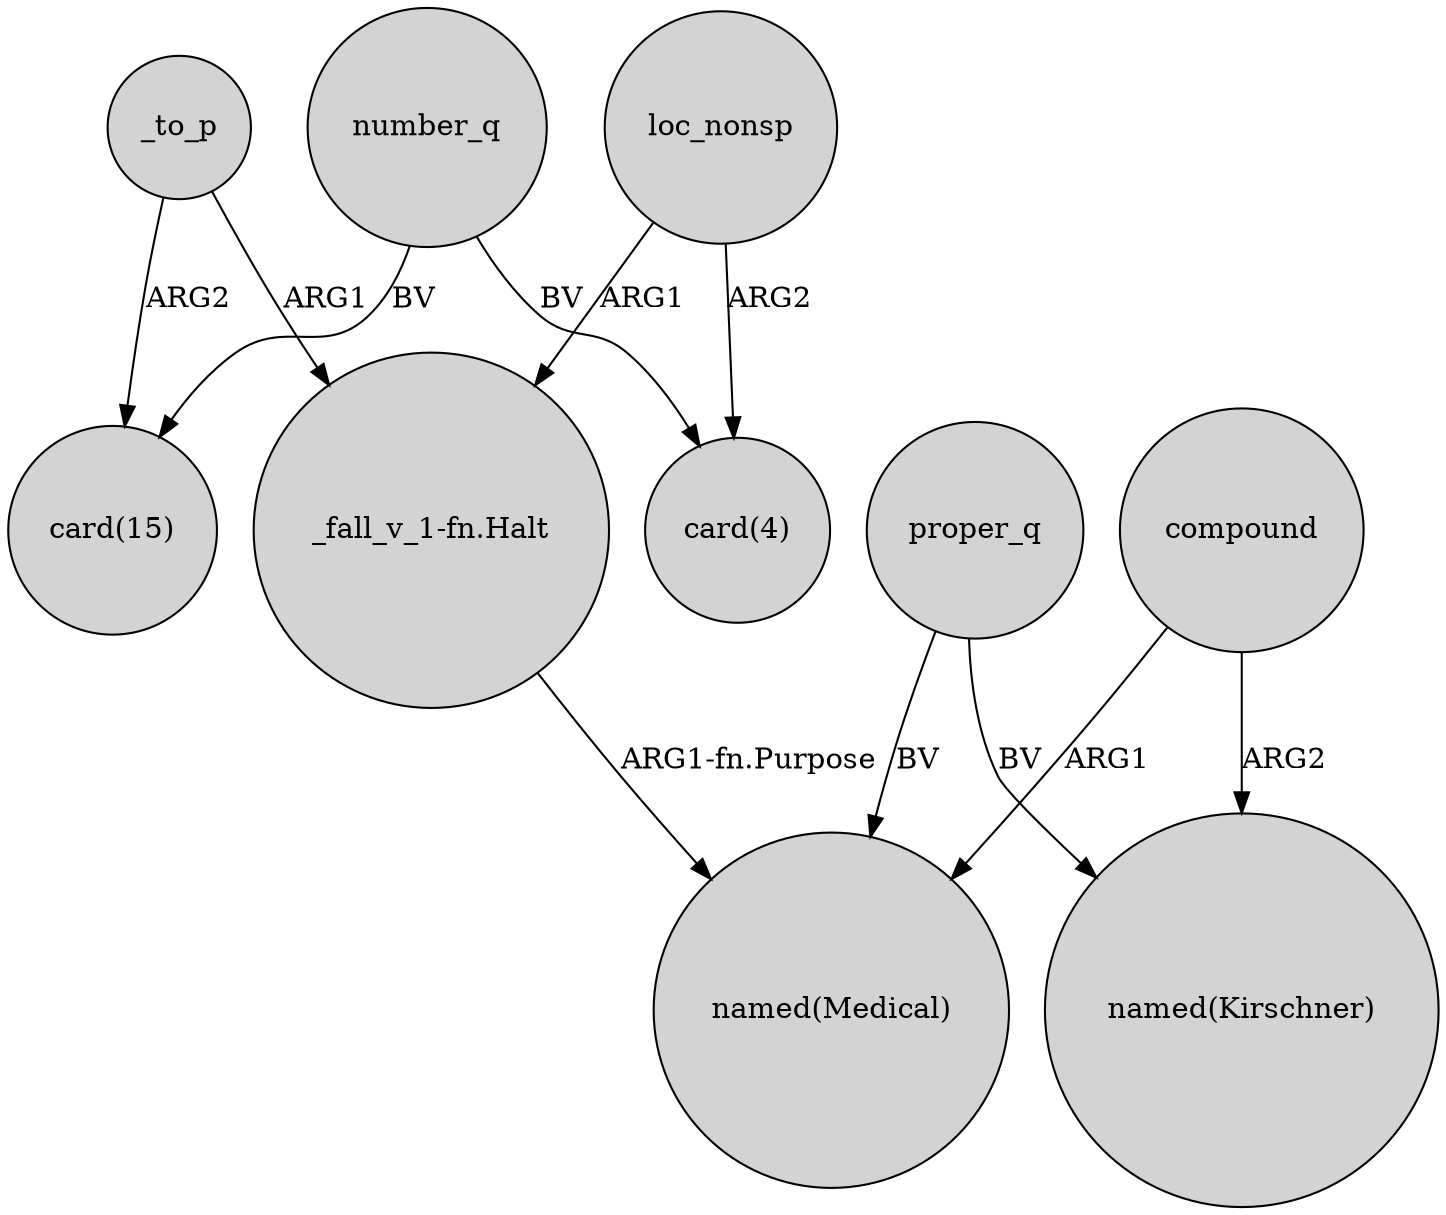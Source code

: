 digraph {
	node [shape=circle style=filled]
	_to_p -> "card(15)" [label=ARG2]
	loc_nonsp -> "card(4)" [label=ARG2]
	proper_q -> "named(Medical)" [label=BV]
	compound -> "named(Kirschner)" [label=ARG2]
	number_q -> "card(4)" [label=BV]
	number_q -> "card(15)" [label=BV]
	_to_p -> "_fall_v_1-fn.Halt" [label=ARG1]
	proper_q -> "named(Kirschner)" [label=BV]
	loc_nonsp -> "_fall_v_1-fn.Halt" [label=ARG1]
	compound -> "named(Medical)" [label=ARG1]
	"_fall_v_1-fn.Halt" -> "named(Medical)" [label="ARG1-fn.Purpose"]
}
